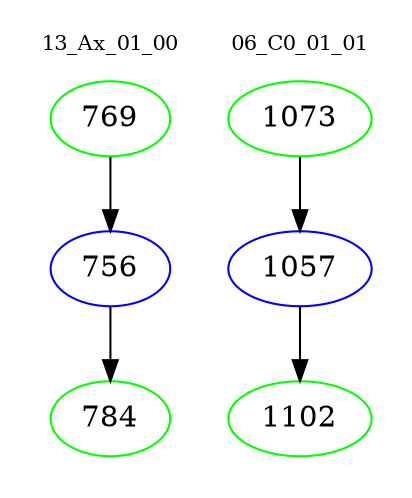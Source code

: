 digraph{
subgraph cluster_0 {
color = white
label = "13_Ax_01_00";
fontsize=10;
T0_769 [label="769", color="green"]
T0_769 -> T0_756 [color="black"]
T0_756 [label="756", color="blue"]
T0_756 -> T0_784 [color="black"]
T0_784 [label="784", color="green"]
}
subgraph cluster_1 {
color = white
label = "06_C0_01_01";
fontsize=10;
T1_1073 [label="1073", color="green"]
T1_1073 -> T1_1057 [color="black"]
T1_1057 [label="1057", color="blue"]
T1_1057 -> T1_1102 [color="black"]
T1_1102 [label="1102", color="green"]
}
}
